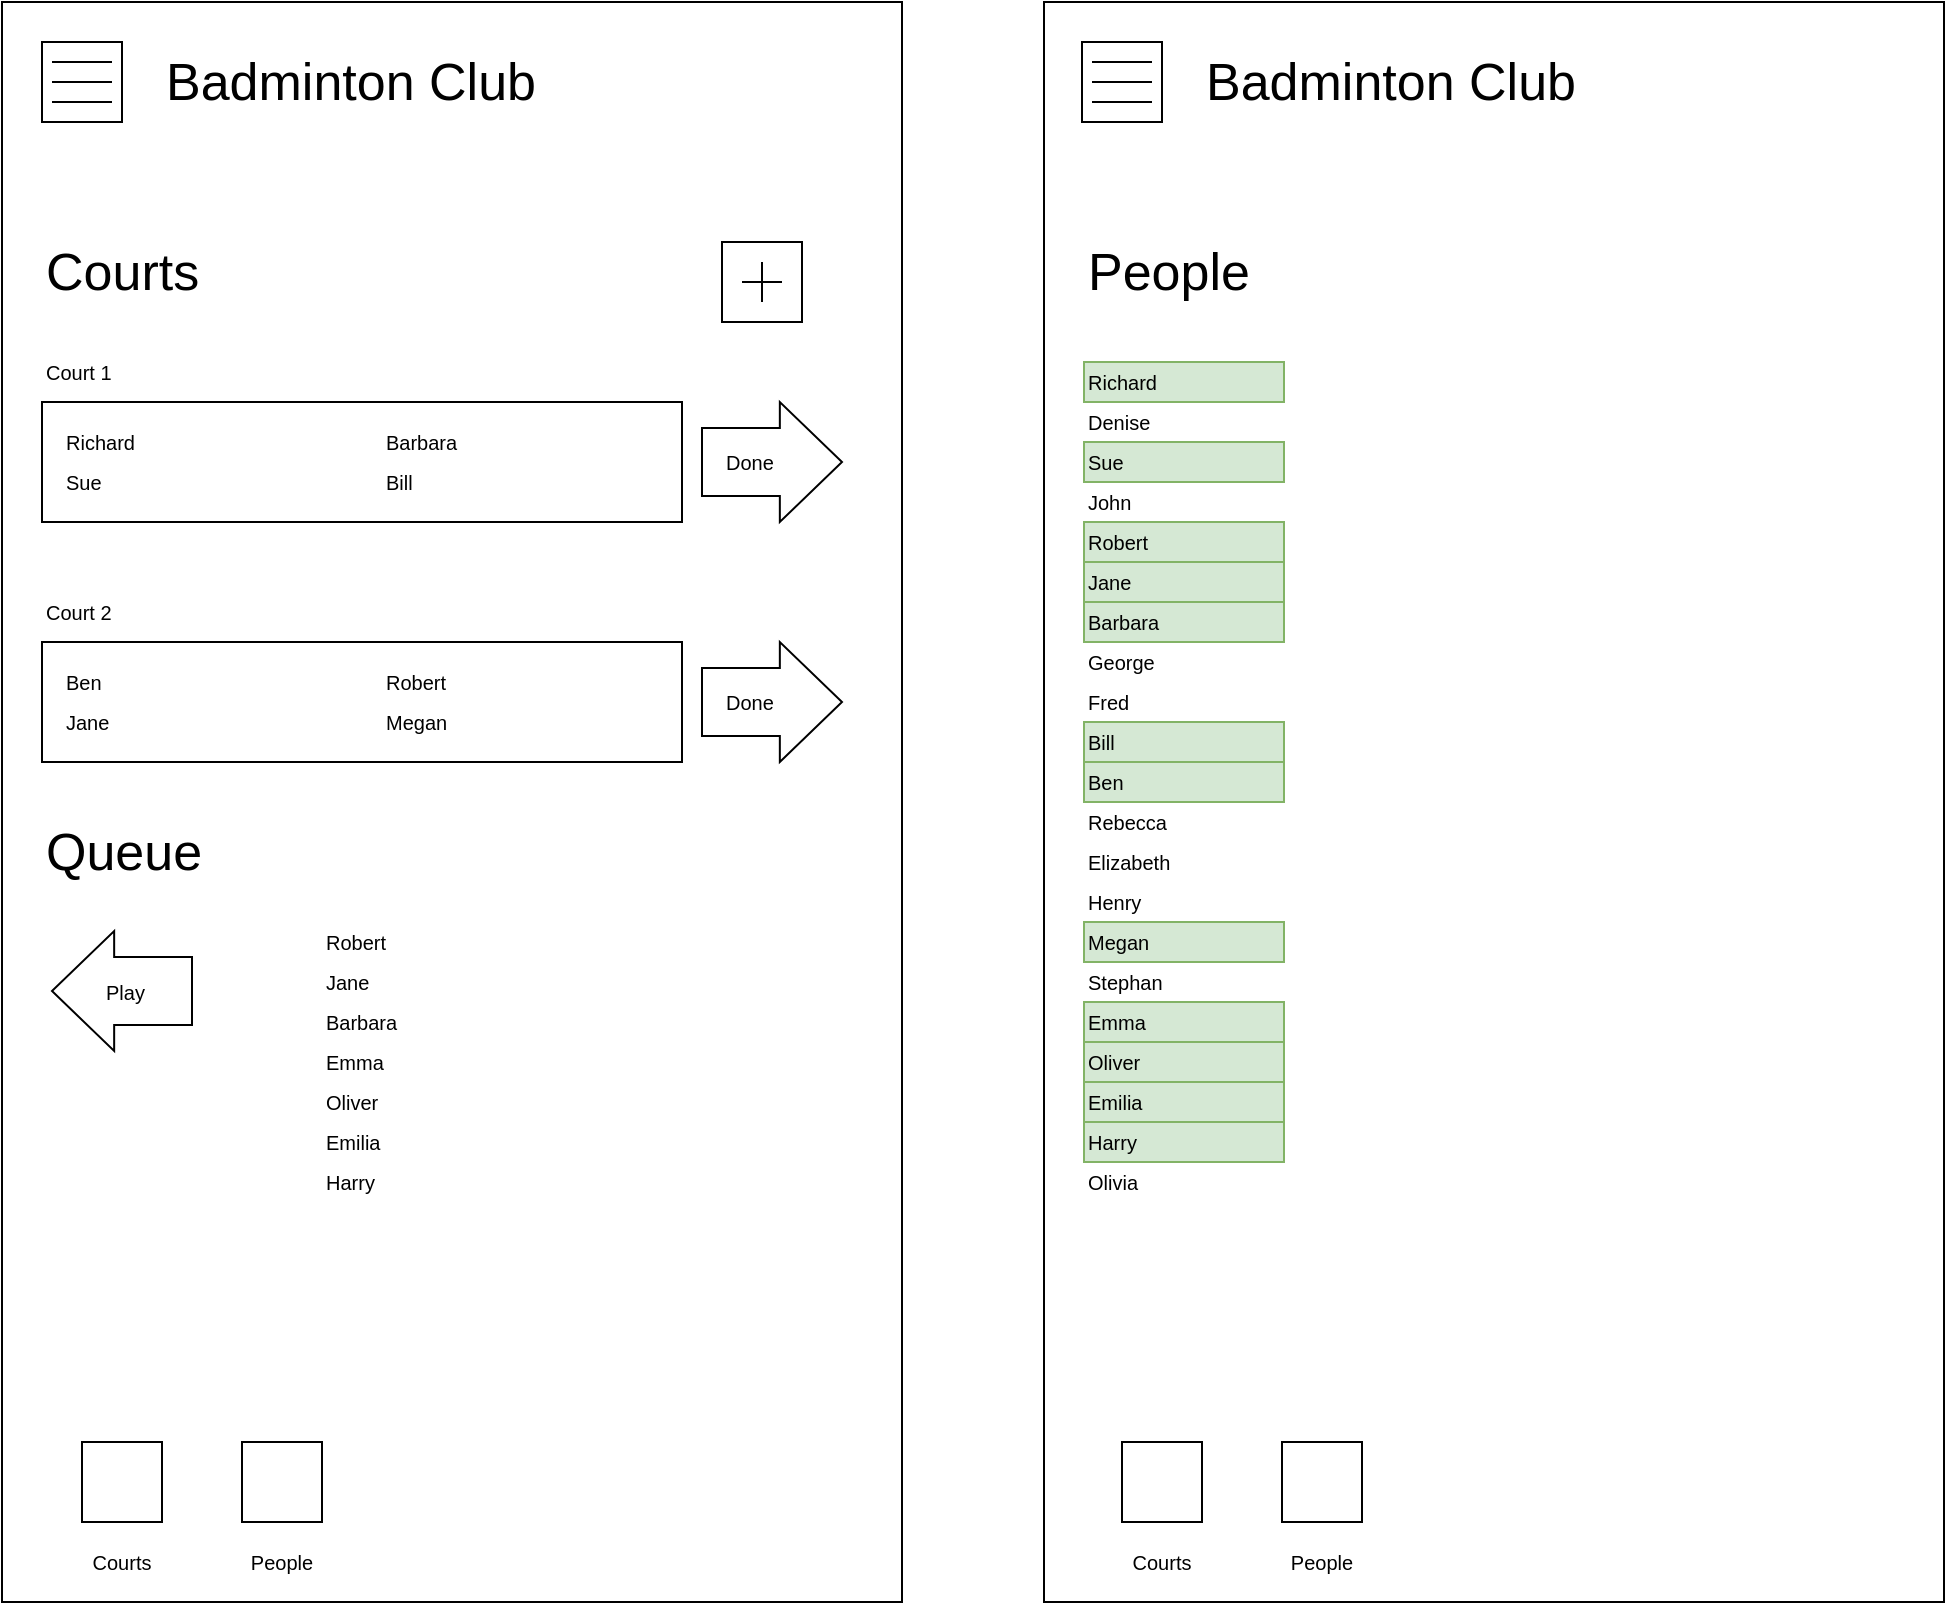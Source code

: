 <mxfile pages="1" version="11.2.8" type="device"><diagram id="OYxtMOtewcNZ8r6xUYRu" name="Page-1"><mxGraphModel dx="920" dy="648" grid="1" gridSize="10" guides="1" tooltips="1" connect="1" arrows="1" fold="1" page="1" pageScale="1" pageWidth="1654" pageHeight="1169" math="0" shadow="0"><root><mxCell id="0"/><mxCell id="1" parent="0"/><mxCell id="umCo5wo7Wawrw8q3qR_3-1" value="" style="rounded=0;whiteSpace=wrap;html=1;fillColor=none;" parent="1" vertex="1"><mxGeometry x="80" y="200" width="450" height="800" as="geometry"/></mxCell><mxCell id="umCo5wo7Wawrw8q3qR_3-12" value="&lt;font style=&quot;font-size: 26px&quot;&gt;Courts&lt;/font&gt;" style="text;html=1;strokeColor=none;fillColor=none;align=left;verticalAlign=middle;whiteSpace=wrap;rounded=0;" parent="1" vertex="1"><mxGeometry x="100" y="320" width="120" height="30" as="geometry"/></mxCell><mxCell id="umCo5wo7Wawrw8q3qR_3-13" value="" style="rounded=0;whiteSpace=wrap;html=1;fillColor=none;" parent="1" vertex="1"><mxGeometry x="601" y="200" width="450" height="800" as="geometry"/></mxCell><mxCell id="umCo5wo7Wawrw8q3qR_3-14" value="&lt;font style=&quot;font-size: 26px&quot;&gt;People&lt;/font&gt;" style="text;html=1;strokeColor=none;fillColor=none;align=left;verticalAlign=middle;whiteSpace=wrap;rounded=0;" parent="1" vertex="1"><mxGeometry x="621" y="320" width="120" height="30" as="geometry"/></mxCell><mxCell id="umCo5wo7Wawrw8q3qR_3-15" value="" style="rounded=0;whiteSpace=wrap;html=1;fillColor=none;" parent="1" vertex="1"><mxGeometry x="100" y="400" width="320" height="60" as="geometry"/></mxCell><mxCell id="umCo5wo7Wawrw8q3qR_3-16" value="&lt;font style=&quot;font-size: 10px&quot;&gt;Court 1&lt;/font&gt;" style="text;html=1;strokeColor=none;fillColor=none;align=left;verticalAlign=middle;whiteSpace=wrap;rounded=0;" parent="1" vertex="1"><mxGeometry x="100" y="370" width="120" height="30" as="geometry"/></mxCell><mxCell id="umCo5wo7Wawrw8q3qR_3-19" value="&lt;font style=&quot;font-size: 10px&quot;&gt;Richard&lt;/font&gt;" style="text;html=1;strokeColor=#82b366;fillColor=#d5e8d4;align=left;verticalAlign=middle;whiteSpace=wrap;rounded=0;" parent="1" vertex="1"><mxGeometry x="621" y="380" width="100" height="20" as="geometry"/></mxCell><mxCell id="umCo5wo7Wawrw8q3qR_3-20" value="&lt;font style=&quot;font-size: 10px&quot;&gt;Denise&lt;/font&gt;" style="text;html=1;align=left;verticalAlign=middle;whiteSpace=wrap;rounded=0;" parent="1" vertex="1"><mxGeometry x="621" y="400" width="100" height="20" as="geometry"/></mxCell><mxCell id="umCo5wo7Wawrw8q3qR_3-21" value="&lt;font style=&quot;font-size: 10px&quot;&gt;Sue&lt;/font&gt;" style="text;html=1;strokeColor=#82b366;fillColor=#d5e8d4;align=left;verticalAlign=middle;whiteSpace=wrap;rounded=0;" parent="1" vertex="1"><mxGeometry x="621" y="420" width="100" height="20" as="geometry"/></mxCell><mxCell id="umCo5wo7Wawrw8q3qR_3-22" value="&lt;font style=&quot;font-size: 10px&quot;&gt;John&lt;/font&gt;" style="text;html=1;align=left;verticalAlign=middle;whiteSpace=wrap;rounded=0;" parent="1" vertex="1"><mxGeometry x="621" y="440" width="100" height="20" as="geometry"/></mxCell><mxCell id="umCo5wo7Wawrw8q3qR_3-23" value="&lt;font style=&quot;font-size: 10px&quot;&gt;Robert&lt;/font&gt;" style="text;html=1;strokeColor=#82b366;fillColor=#d5e8d4;align=left;verticalAlign=middle;whiteSpace=wrap;rounded=0;" parent="1" vertex="1"><mxGeometry x="621" y="460" width="100" height="20" as="geometry"/></mxCell><mxCell id="umCo5wo7Wawrw8q3qR_3-24" value="&lt;font style=&quot;font-size: 10px&quot;&gt;Jane&lt;/font&gt;" style="text;html=1;strokeColor=#82b366;fillColor=#d5e8d4;align=left;verticalAlign=middle;whiteSpace=wrap;rounded=0;" parent="1" vertex="1"><mxGeometry x="621" y="480" width="100" height="20" as="geometry"/></mxCell><mxCell id="umCo5wo7Wawrw8q3qR_3-25" value="&lt;font style=&quot;font-size: 10px&quot;&gt;Barbara&lt;/font&gt;" style="text;html=1;strokeColor=#82b366;fillColor=#d5e8d4;align=left;verticalAlign=middle;whiteSpace=wrap;rounded=0;" parent="1" vertex="1"><mxGeometry x="621" y="500" width="100" height="20" as="geometry"/></mxCell><mxCell id="umCo5wo7Wawrw8q3qR_3-26" value="&lt;font style=&quot;font-size: 10px&quot;&gt;George&lt;/font&gt;" style="text;html=1;align=left;verticalAlign=middle;whiteSpace=wrap;rounded=0;" parent="1" vertex="1"><mxGeometry x="621" y="520" width="100" height="20" as="geometry"/></mxCell><mxCell id="umCo5wo7Wawrw8q3qR_3-27" value="&lt;font style=&quot;font-size: 10px&quot;&gt;Fred&lt;/font&gt;" style="text;html=1;align=left;verticalAlign=middle;whiteSpace=wrap;rounded=0;" parent="1" vertex="1"><mxGeometry x="621" y="540" width="100" height="20" as="geometry"/></mxCell><mxCell id="umCo5wo7Wawrw8q3qR_3-28" value="&lt;font style=&quot;font-size: 10px&quot;&gt;Bill&lt;/font&gt;" style="text;html=1;strokeColor=#82b366;fillColor=#d5e8d4;align=left;verticalAlign=middle;whiteSpace=wrap;rounded=0;" parent="1" vertex="1"><mxGeometry x="621" y="560" width="100" height="20" as="geometry"/></mxCell><mxCell id="umCo5wo7Wawrw8q3qR_3-29" value="&lt;font style=&quot;font-size: 10px&quot;&gt;Ben&lt;/font&gt;" style="text;html=1;strokeColor=#82b366;fillColor=#d5e8d4;align=left;verticalAlign=middle;whiteSpace=wrap;rounded=0;" parent="1" vertex="1"><mxGeometry x="621" y="580" width="100" height="20" as="geometry"/></mxCell><mxCell id="umCo5wo7Wawrw8q3qR_3-30" value="&lt;font style=&quot;font-size: 10px&quot;&gt;Rebecca&lt;/font&gt;" style="text;html=1;align=left;verticalAlign=middle;whiteSpace=wrap;rounded=0;" parent="1" vertex="1"><mxGeometry x="621" y="600" width="100" height="20" as="geometry"/></mxCell><mxCell id="umCo5wo7Wawrw8q3qR_3-31" value="&lt;font style=&quot;font-size: 10px&quot;&gt;Elizabeth&lt;/font&gt;" style="text;html=1;align=left;verticalAlign=middle;whiteSpace=wrap;rounded=0;" parent="1" vertex="1"><mxGeometry x="621" y="620" width="100" height="20" as="geometry"/></mxCell><mxCell id="umCo5wo7Wawrw8q3qR_3-32" value="&lt;font style=&quot;font-size: 10px&quot;&gt;Henry&lt;/font&gt;" style="text;html=1;align=left;verticalAlign=middle;whiteSpace=wrap;rounded=0;" parent="1" vertex="1"><mxGeometry x="621" y="640" width="100" height="20" as="geometry"/></mxCell><mxCell id="umCo5wo7Wawrw8q3qR_3-33" value="&lt;font style=&quot;font-size: 10px&quot;&gt;Megan&lt;/font&gt;" style="text;html=1;strokeColor=#82b366;fillColor=#d5e8d4;align=left;verticalAlign=middle;whiteSpace=wrap;rounded=0;" parent="1" vertex="1"><mxGeometry x="621" y="660" width="100" height="20" as="geometry"/></mxCell><mxCell id="umCo5wo7Wawrw8q3qR_3-34" value="" style="whiteSpace=wrap;html=1;aspect=fixed;fillColor=none;" parent="1" vertex="1"><mxGeometry x="120" y="920" width="40" height="40" as="geometry"/></mxCell><mxCell id="umCo5wo7Wawrw8q3qR_3-35" value="" style="whiteSpace=wrap;html=1;aspect=fixed;fillColor=none;" parent="1" vertex="1"><mxGeometry x="200" y="920" width="40" height="40" as="geometry"/></mxCell><mxCell id="umCo5wo7Wawrw8q3qR_3-36" value="&lt;span style=&quot;font-size: 10px&quot;&gt;Courts&lt;/span&gt;" style="text;html=1;strokeColor=none;fillColor=none;align=center;verticalAlign=middle;whiteSpace=wrap;rounded=0;" parent="1" vertex="1"><mxGeometry x="120" y="970" width="40" height="20" as="geometry"/></mxCell><mxCell id="umCo5wo7Wawrw8q3qR_3-37" value="&lt;span style=&quot;font-size: 10px&quot;&gt;People&lt;/span&gt;" style="text;html=1;strokeColor=none;fillColor=none;align=center;verticalAlign=middle;whiteSpace=wrap;rounded=0;" parent="1" vertex="1"><mxGeometry x="200" y="970" width="40" height="20" as="geometry"/></mxCell><mxCell id="umCo5wo7Wawrw8q3qR_3-38" value="&lt;font style=&quot;font-size: 10px&quot;&gt;Richard&lt;/font&gt;" style="text;html=1;strokeColor=none;fillColor=none;align=left;verticalAlign=middle;whiteSpace=wrap;rounded=0;" parent="1" vertex="1"><mxGeometry x="110" y="410" width="140" height="20" as="geometry"/></mxCell><mxCell id="umCo5wo7Wawrw8q3qR_3-39" value="&lt;font style=&quot;font-size: 10px&quot;&gt;Sue&lt;/font&gt;" style="text;html=1;strokeColor=none;fillColor=none;align=left;verticalAlign=middle;whiteSpace=wrap;rounded=0;" parent="1" vertex="1"><mxGeometry x="110" y="430" width="140" height="20" as="geometry"/></mxCell><mxCell id="umCo5wo7Wawrw8q3qR_3-40" value="&lt;font style=&quot;font-size: 10px&quot;&gt;Barbara&lt;/font&gt;" style="text;html=1;strokeColor=none;fillColor=none;align=left;verticalAlign=middle;whiteSpace=wrap;rounded=0;" parent="1" vertex="1"><mxGeometry x="270" y="410" width="140" height="20" as="geometry"/></mxCell><mxCell id="umCo5wo7Wawrw8q3qR_3-41" value="&lt;font style=&quot;font-size: 10px&quot;&gt;Bill&lt;/font&gt;" style="text;html=1;strokeColor=none;fillColor=none;align=left;verticalAlign=middle;whiteSpace=wrap;rounded=0;" parent="1" vertex="1"><mxGeometry x="270" y="430" width="140" height="20" as="geometry"/></mxCell><mxCell id="umCo5wo7Wawrw8q3qR_3-42" value="" style="rounded=0;whiteSpace=wrap;html=1;fillColor=none;" parent="1" vertex="1"><mxGeometry x="100" y="520" width="320" height="60" as="geometry"/></mxCell><mxCell id="umCo5wo7Wawrw8q3qR_3-43" value="&lt;font style=&quot;font-size: 10px&quot;&gt;Court 2&lt;/font&gt;" style="text;html=1;strokeColor=none;fillColor=none;align=left;verticalAlign=middle;whiteSpace=wrap;rounded=0;" parent="1" vertex="1"><mxGeometry x="100" y="490" width="120" height="30" as="geometry"/></mxCell><mxCell id="umCo5wo7Wawrw8q3qR_3-44" value="&lt;font style=&quot;font-size: 10px&quot;&gt;Ben&lt;/font&gt;" style="text;html=1;strokeColor=none;fillColor=none;align=left;verticalAlign=middle;whiteSpace=wrap;rounded=0;" parent="1" vertex="1"><mxGeometry x="110" y="530" width="140" height="20" as="geometry"/></mxCell><mxCell id="umCo5wo7Wawrw8q3qR_3-45" value="&lt;font style=&quot;font-size: 10px&quot;&gt;Jane&lt;/font&gt;" style="text;html=1;strokeColor=none;fillColor=none;align=left;verticalAlign=middle;whiteSpace=wrap;rounded=0;" parent="1" vertex="1"><mxGeometry x="110" y="550" width="140" height="20" as="geometry"/></mxCell><mxCell id="umCo5wo7Wawrw8q3qR_3-46" value="&lt;font style=&quot;font-size: 10px&quot;&gt;Robert&lt;/font&gt;" style="text;html=1;strokeColor=none;fillColor=none;align=left;verticalAlign=middle;whiteSpace=wrap;rounded=0;" parent="1" vertex="1"><mxGeometry x="270" y="530" width="140" height="20" as="geometry"/></mxCell><mxCell id="umCo5wo7Wawrw8q3qR_3-47" value="&lt;font style=&quot;font-size: 10px&quot;&gt;Megan&lt;/font&gt;" style="text;html=1;strokeColor=none;fillColor=none;align=left;verticalAlign=middle;whiteSpace=wrap;rounded=0;" parent="1" vertex="1"><mxGeometry x="270" y="550" width="140" height="20" as="geometry"/></mxCell><mxCell id="umCo5wo7Wawrw8q3qR_3-48" value="&lt;font style=&quot;font-size: 10px&quot;&gt;Robert&lt;/font&gt;" style="text;html=1;align=left;verticalAlign=middle;whiteSpace=wrap;rounded=0;" parent="1" vertex="1"><mxGeometry x="240" y="660" width="100" height="20" as="geometry"/></mxCell><mxCell id="umCo5wo7Wawrw8q3qR_3-49" value="&lt;font style=&quot;font-size: 10px&quot;&gt;Jane&lt;/font&gt;" style="text;html=1;align=left;verticalAlign=middle;whiteSpace=wrap;rounded=0;" parent="1" vertex="1"><mxGeometry x="240" y="680" width="100" height="20" as="geometry"/></mxCell><mxCell id="umCo5wo7Wawrw8q3qR_3-50" value="&lt;font style=&quot;font-size: 10px&quot;&gt;Barbara&lt;/font&gt;" style="text;html=1;align=left;verticalAlign=middle;whiteSpace=wrap;rounded=0;" parent="1" vertex="1"><mxGeometry x="240" y="700" width="100" height="20" as="geometry"/></mxCell><mxCell id="umCo5wo7Wawrw8q3qR_3-51" value="&lt;span style=&quot;font-size: 26px&quot;&gt;Queue&lt;/span&gt;" style="text;html=1;strokeColor=none;fillColor=none;align=left;verticalAlign=middle;whiteSpace=wrap;rounded=0;" parent="1" vertex="1"><mxGeometry x="100" y="610" width="120" height="30" as="geometry"/></mxCell><mxCell id="umCo5wo7Wawrw8q3qR_3-53" value="" style="shape=singleArrow;whiteSpace=wrap;html=1;fillColor=none;arrowWidth=0.568;arrowSize=0.444;" parent="1" vertex="1"><mxGeometry x="430" y="400" width="70" height="60" as="geometry"/></mxCell><mxCell id="umCo5wo7Wawrw8q3qR_3-54" value="" style="shape=singleArrow;whiteSpace=wrap;html=1;fillColor=none;arrowWidth=0.568;arrowSize=0.444;" parent="1" vertex="1"><mxGeometry x="430" y="520" width="70" height="60" as="geometry"/></mxCell><mxCell id="umCo5wo7Wawrw8q3qR_3-55" value="" style="shape=singleArrow;whiteSpace=wrap;html=1;fillColor=none;arrowWidth=0.568;arrowSize=0.444;rotation=180;" parent="1" vertex="1"><mxGeometry x="105" y="664.5" width="70" height="60" as="geometry"/></mxCell><mxCell id="umCo5wo7Wawrw8q3qR_3-56" value="&lt;font style=&quot;font-size: 10px&quot;&gt;Done&lt;/font&gt;" style="text;html=1;strokeColor=none;fillColor=none;align=left;verticalAlign=middle;whiteSpace=wrap;rounded=0;" parent="1" vertex="1"><mxGeometry x="440" y="420" width="40" height="20" as="geometry"/></mxCell><mxCell id="umCo5wo7Wawrw8q3qR_3-57" value="&lt;font style=&quot;font-size: 10px&quot;&gt;Done&lt;/font&gt;" style="text;html=1;strokeColor=none;fillColor=none;align=left;verticalAlign=middle;whiteSpace=wrap;rounded=0;" parent="1" vertex="1"><mxGeometry x="440" y="540" width="40" height="20" as="geometry"/></mxCell><mxCell id="umCo5wo7Wawrw8q3qR_3-58" value="&lt;font style=&quot;font-size: 10px&quot;&gt;Play&lt;/font&gt;" style="text;html=1;strokeColor=none;fillColor=none;align=left;verticalAlign=middle;whiteSpace=wrap;rounded=0;" parent="1" vertex="1"><mxGeometry x="130" y="684.5" width="40" height="20" as="geometry"/></mxCell><mxCell id="umCo5wo7Wawrw8q3qR_3-59" value="&lt;font style=&quot;font-size: 10px&quot;&gt;Stephan&lt;/font&gt;" style="text;html=1;align=left;verticalAlign=middle;whiteSpace=wrap;rounded=0;" parent="1" vertex="1"><mxGeometry x="621" y="680" width="100" height="20" as="geometry"/></mxCell><mxCell id="umCo5wo7Wawrw8q3qR_3-60" value="&lt;font style=&quot;font-size: 10px&quot;&gt;Emma&lt;/font&gt;" style="text;html=1;align=left;verticalAlign=middle;whiteSpace=wrap;rounded=0;fillColor=#d5e8d4;strokeColor=#82b366;" parent="1" vertex="1"><mxGeometry x="621" y="700" width="100" height="20" as="geometry"/></mxCell><mxCell id="umCo5wo7Wawrw8q3qR_3-61" value="&lt;font style=&quot;font-size: 10px&quot;&gt;Oliver&lt;/font&gt;" style="text;html=1;align=left;verticalAlign=middle;whiteSpace=wrap;rounded=0;fillColor=#d5e8d4;strokeColor=#82b366;" parent="1" vertex="1"><mxGeometry x="621" y="720" width="100" height="20" as="geometry"/></mxCell><mxCell id="umCo5wo7Wawrw8q3qR_3-62" value="&lt;font style=&quot;font-size: 10px&quot;&gt;Emilia&lt;/font&gt;" style="text;html=1;align=left;verticalAlign=middle;whiteSpace=wrap;rounded=0;fillColor=#d5e8d4;strokeColor=#82b366;" parent="1" vertex="1"><mxGeometry x="621" y="740" width="100" height="20" as="geometry"/></mxCell><mxCell id="umCo5wo7Wawrw8q3qR_3-63" value="&lt;font style=&quot;font-size: 10px&quot;&gt;Harry&lt;/font&gt;" style="text;html=1;align=left;verticalAlign=middle;whiteSpace=wrap;rounded=0;fillColor=#d5e8d4;strokeColor=#82b366;" parent="1" vertex="1"><mxGeometry x="621" y="760" width="100" height="20" as="geometry"/></mxCell><mxCell id="umCo5wo7Wawrw8q3qR_3-64" value="&lt;font style=&quot;font-size: 10px&quot;&gt;Olivia&lt;/font&gt;" style="text;html=1;align=left;verticalAlign=middle;whiteSpace=wrap;rounded=0;" parent="1" vertex="1"><mxGeometry x="621" y="780" width="100" height="20" as="geometry"/></mxCell><mxCell id="umCo5wo7Wawrw8q3qR_3-65" value="&lt;font style=&quot;font-size: 10px&quot;&gt;Emma&lt;/font&gt;" style="text;html=1;align=left;verticalAlign=middle;whiteSpace=wrap;rounded=0;" parent="1" vertex="1"><mxGeometry x="240" y="720" width="100" height="20" as="geometry"/></mxCell><mxCell id="umCo5wo7Wawrw8q3qR_3-66" value="&lt;font style=&quot;font-size: 10px&quot;&gt;Oliver&lt;/font&gt;" style="text;html=1;align=left;verticalAlign=middle;whiteSpace=wrap;rounded=0;" parent="1" vertex="1"><mxGeometry x="240" y="740" width="100" height="20" as="geometry"/></mxCell><mxCell id="umCo5wo7Wawrw8q3qR_3-67" value="&lt;font style=&quot;font-size: 10px&quot;&gt;Emilia&lt;/font&gt;" style="text;html=1;align=left;verticalAlign=middle;whiteSpace=wrap;rounded=0;" parent="1" vertex="1"><mxGeometry x="240" y="760" width="100" height="20" as="geometry"/></mxCell><mxCell id="umCo5wo7Wawrw8q3qR_3-68" value="&lt;font style=&quot;font-size: 10px&quot;&gt;Harry&lt;/font&gt;" style="text;html=1;align=left;verticalAlign=middle;whiteSpace=wrap;rounded=0;" parent="1" vertex="1"><mxGeometry x="240" y="780" width="100" height="20" as="geometry"/></mxCell><mxCell id="umCo5wo7Wawrw8q3qR_3-69" value="" style="group" parent="1" vertex="1" connectable="0"><mxGeometry x="440" y="320" width="40" height="40" as="geometry"/></mxCell><mxCell id="umCo5wo7Wawrw8q3qR_3-10" value="" style="group" parent="umCo5wo7Wawrw8q3qR_3-69" vertex="1" connectable="0"><mxGeometry width="40" height="40" as="geometry"/></mxCell><mxCell id="umCo5wo7Wawrw8q3qR_3-2" value="" style="whiteSpace=wrap;html=1;aspect=fixed;fillColor=none;" parent="umCo5wo7Wawrw8q3qR_3-10" vertex="1"><mxGeometry width="40" height="40" as="geometry"/></mxCell><mxCell id="umCo5wo7Wawrw8q3qR_3-3" value="" style="endArrow=none;html=1;" parent="umCo5wo7Wawrw8q3qR_3-10" edge="1"><mxGeometry width="50" height="50" relative="1" as="geometry"><mxPoint x="20" y="30" as="sourcePoint"/><mxPoint x="20" y="10" as="targetPoint"/></mxGeometry></mxCell><mxCell id="umCo5wo7Wawrw8q3qR_3-4" value="" style="endArrow=none;html=1;" parent="umCo5wo7Wawrw8q3qR_3-10" edge="1"><mxGeometry width="50" height="50" relative="1" as="geometry"><mxPoint x="10" y="20" as="sourcePoint"/><mxPoint x="30" y="20" as="targetPoint"/></mxGeometry></mxCell><mxCell id="nNqBforPsMIgu3Cd_3cM-1" value="" style="whiteSpace=wrap;html=1;aspect=fixed;fillColor=none;" vertex="1" parent="1"><mxGeometry x="640" y="920" width="40" height="40" as="geometry"/></mxCell><mxCell id="nNqBforPsMIgu3Cd_3cM-2" value="" style="whiteSpace=wrap;html=1;aspect=fixed;fillColor=none;" vertex="1" parent="1"><mxGeometry x="720" y="920" width="40" height="40" as="geometry"/></mxCell><mxCell id="nNqBforPsMIgu3Cd_3cM-3" value="&lt;span style=&quot;font-size: 10px&quot;&gt;Courts&lt;/span&gt;" style="text;html=1;strokeColor=none;fillColor=none;align=center;verticalAlign=middle;whiteSpace=wrap;rounded=0;" vertex="1" parent="1"><mxGeometry x="640" y="970" width="40" height="20" as="geometry"/></mxCell><mxCell id="nNqBforPsMIgu3Cd_3cM-4" value="&lt;span style=&quot;font-size: 10px&quot;&gt;People&lt;/span&gt;" style="text;html=1;strokeColor=none;fillColor=none;align=center;verticalAlign=middle;whiteSpace=wrap;rounded=0;" vertex="1" parent="1"><mxGeometry x="720" y="970" width="40" height="20" as="geometry"/></mxCell><mxCell id="nNqBforPsMIgu3Cd_3cM-5" value="" style="group" vertex="1" connectable="0" parent="1"><mxGeometry x="100" y="220" width="40" height="40" as="geometry"/></mxCell><mxCell id="nNqBforPsMIgu3Cd_3cM-6" value="" style="whiteSpace=wrap;html=1;aspect=fixed;fillColor=none;" vertex="1" parent="nNqBforPsMIgu3Cd_3cM-5"><mxGeometry width="40" height="40" as="geometry"/></mxCell><mxCell id="nNqBforPsMIgu3Cd_3cM-7" value="" style="endArrow=none;html=1;" edge="1" parent="nNqBforPsMIgu3Cd_3cM-5"><mxGeometry width="50" height="50" relative="1" as="geometry"><mxPoint x="5" y="20" as="sourcePoint"/><mxPoint x="35" y="20" as="targetPoint"/></mxGeometry></mxCell><mxCell id="nNqBforPsMIgu3Cd_3cM-8" value="" style="endArrow=none;html=1;" edge="1" parent="nNqBforPsMIgu3Cd_3cM-5"><mxGeometry width="50" height="50" relative="1" as="geometry"><mxPoint x="5" y="30" as="sourcePoint"/><mxPoint x="35" y="30" as="targetPoint"/></mxGeometry></mxCell><mxCell id="nNqBforPsMIgu3Cd_3cM-9" value="" style="endArrow=none;html=1;" edge="1" parent="nNqBforPsMIgu3Cd_3cM-5"><mxGeometry width="50" height="50" relative="1" as="geometry"><mxPoint x="5" y="10" as="sourcePoint"/><mxPoint x="35" y="10" as="targetPoint"/></mxGeometry></mxCell><mxCell id="nNqBforPsMIgu3Cd_3cM-10" value="&lt;font style=&quot;font-size: 26px&quot;&gt;Badminton Club&lt;/font&gt;" style="text;html=1;align=left;verticalAlign=middle;whiteSpace=wrap;rounded=0;strokeColor=none;" vertex="1" parent="1"><mxGeometry x="160" y="220" width="270" height="40" as="geometry"/></mxCell><mxCell id="nNqBforPsMIgu3Cd_3cM-11" value="&lt;font style=&quot;font-size: 26px&quot;&gt;Badminton Club&lt;/font&gt;" style="text;html=1;align=left;verticalAlign=middle;whiteSpace=wrap;rounded=0;strokeColor=none;" vertex="1" parent="1"><mxGeometry x="680" y="220" width="330" height="40" as="geometry"/></mxCell><mxCell id="nNqBforPsMIgu3Cd_3cM-12" value="" style="group" vertex="1" connectable="0" parent="1"><mxGeometry x="620" y="220" width="40" height="40" as="geometry"/></mxCell><mxCell id="nNqBforPsMIgu3Cd_3cM-13" value="" style="whiteSpace=wrap;html=1;aspect=fixed;fillColor=none;" vertex="1" parent="nNqBforPsMIgu3Cd_3cM-12"><mxGeometry width="40" height="40" as="geometry"/></mxCell><mxCell id="nNqBforPsMIgu3Cd_3cM-14" value="" style="endArrow=none;html=1;" edge="1" parent="nNqBforPsMIgu3Cd_3cM-12"><mxGeometry width="50" height="50" relative="1" as="geometry"><mxPoint x="5" y="20" as="sourcePoint"/><mxPoint x="35" y="20" as="targetPoint"/></mxGeometry></mxCell><mxCell id="nNqBforPsMIgu3Cd_3cM-15" value="" style="endArrow=none;html=1;" edge="1" parent="nNqBforPsMIgu3Cd_3cM-12"><mxGeometry width="50" height="50" relative="1" as="geometry"><mxPoint x="5" y="30" as="sourcePoint"/><mxPoint x="35" y="30" as="targetPoint"/></mxGeometry></mxCell><mxCell id="nNqBforPsMIgu3Cd_3cM-16" value="" style="endArrow=none;html=1;" edge="1" parent="nNqBforPsMIgu3Cd_3cM-12"><mxGeometry width="50" height="50" relative="1" as="geometry"><mxPoint x="5" y="10" as="sourcePoint"/><mxPoint x="35" y="10" as="targetPoint"/></mxGeometry></mxCell></root></mxGraphModel></diagram></mxfile>